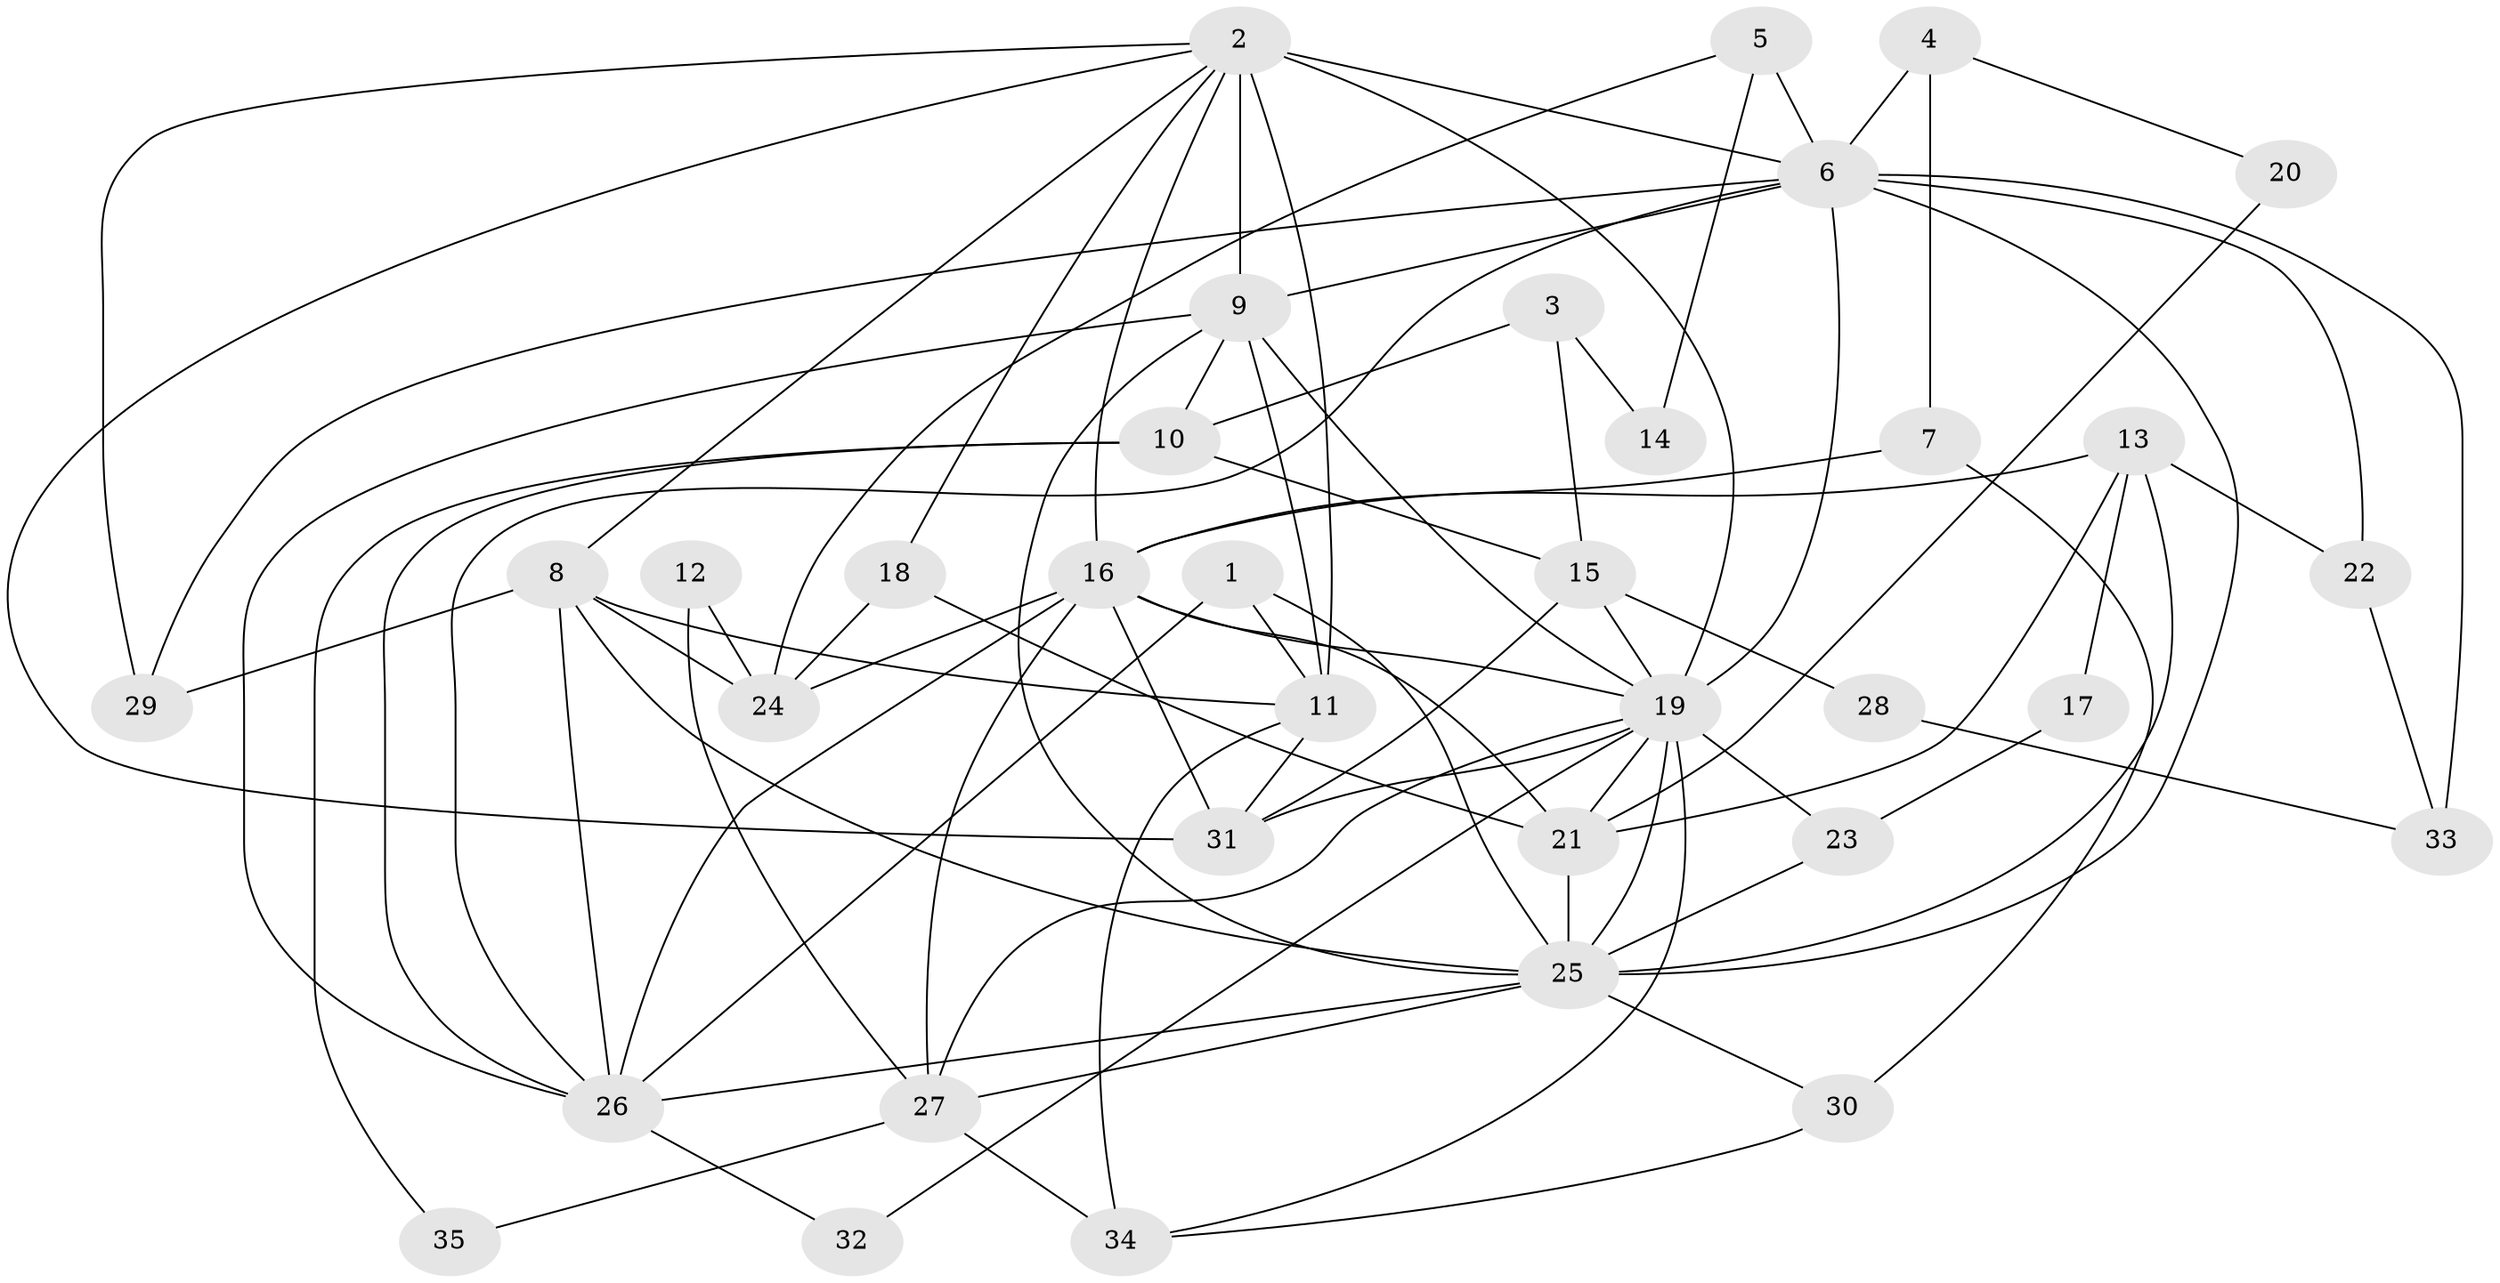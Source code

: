 // original degree distribution, {3: 0.2857142857142857, 4: 0.18571428571428572, 5: 0.2714285714285714, 6: 0.11428571428571428, 2: 0.12857142857142856, 7: 0.014285714285714285}
// Generated by graph-tools (version 1.1) at 2025/36/03/09/25 02:36:17]
// undirected, 35 vertices, 83 edges
graph export_dot {
graph [start="1"]
  node [color=gray90,style=filled];
  1;
  2;
  3;
  4;
  5;
  6;
  7;
  8;
  9;
  10;
  11;
  12;
  13;
  14;
  15;
  16;
  17;
  18;
  19;
  20;
  21;
  22;
  23;
  24;
  25;
  26;
  27;
  28;
  29;
  30;
  31;
  32;
  33;
  34;
  35;
  1 -- 11 [weight=1.0];
  1 -- 25 [weight=1.0];
  1 -- 26 [weight=2.0];
  2 -- 6 [weight=1.0];
  2 -- 8 [weight=1.0];
  2 -- 9 [weight=1.0];
  2 -- 11 [weight=3.0];
  2 -- 16 [weight=1.0];
  2 -- 18 [weight=1.0];
  2 -- 19 [weight=1.0];
  2 -- 29 [weight=1.0];
  2 -- 31 [weight=1.0];
  3 -- 10 [weight=1.0];
  3 -- 14 [weight=1.0];
  3 -- 15 [weight=1.0];
  4 -- 6 [weight=1.0];
  4 -- 7 [weight=1.0];
  4 -- 20 [weight=1.0];
  5 -- 6 [weight=2.0];
  5 -- 14 [weight=1.0];
  5 -- 24 [weight=1.0];
  6 -- 9 [weight=3.0];
  6 -- 19 [weight=3.0];
  6 -- 22 [weight=1.0];
  6 -- 25 [weight=1.0];
  6 -- 26 [weight=1.0];
  6 -- 29 [weight=1.0];
  6 -- 33 [weight=2.0];
  7 -- 16 [weight=1.0];
  7 -- 30 [weight=1.0];
  8 -- 11 [weight=1.0];
  8 -- 24 [weight=1.0];
  8 -- 25 [weight=1.0];
  8 -- 26 [weight=2.0];
  8 -- 29 [weight=1.0];
  9 -- 10 [weight=1.0];
  9 -- 11 [weight=1.0];
  9 -- 19 [weight=1.0];
  9 -- 25 [weight=1.0];
  9 -- 26 [weight=1.0];
  10 -- 15 [weight=1.0];
  10 -- 26 [weight=1.0];
  10 -- 35 [weight=1.0];
  11 -- 31 [weight=1.0];
  11 -- 34 [weight=2.0];
  12 -- 24 [weight=1.0];
  12 -- 27 [weight=1.0];
  13 -- 16 [weight=1.0];
  13 -- 17 [weight=1.0];
  13 -- 21 [weight=1.0];
  13 -- 22 [weight=1.0];
  13 -- 25 [weight=1.0];
  15 -- 19 [weight=1.0];
  15 -- 28 [weight=1.0];
  15 -- 31 [weight=1.0];
  16 -- 19 [weight=2.0];
  16 -- 21 [weight=3.0];
  16 -- 24 [weight=1.0];
  16 -- 26 [weight=1.0];
  16 -- 27 [weight=1.0];
  16 -- 31 [weight=1.0];
  17 -- 23 [weight=1.0];
  18 -- 21 [weight=1.0];
  18 -- 24 [weight=1.0];
  19 -- 21 [weight=1.0];
  19 -- 23 [weight=1.0];
  19 -- 25 [weight=2.0];
  19 -- 27 [weight=1.0];
  19 -- 31 [weight=2.0];
  19 -- 32 [weight=1.0];
  19 -- 34 [weight=1.0];
  20 -- 21 [weight=1.0];
  21 -- 25 [weight=2.0];
  22 -- 33 [weight=1.0];
  23 -- 25 [weight=1.0];
  25 -- 26 [weight=1.0];
  25 -- 27 [weight=1.0];
  25 -- 30 [weight=1.0];
  26 -- 32 [weight=1.0];
  27 -- 34 [weight=1.0];
  27 -- 35 [weight=1.0];
  28 -- 33 [weight=1.0];
  30 -- 34 [weight=1.0];
}
